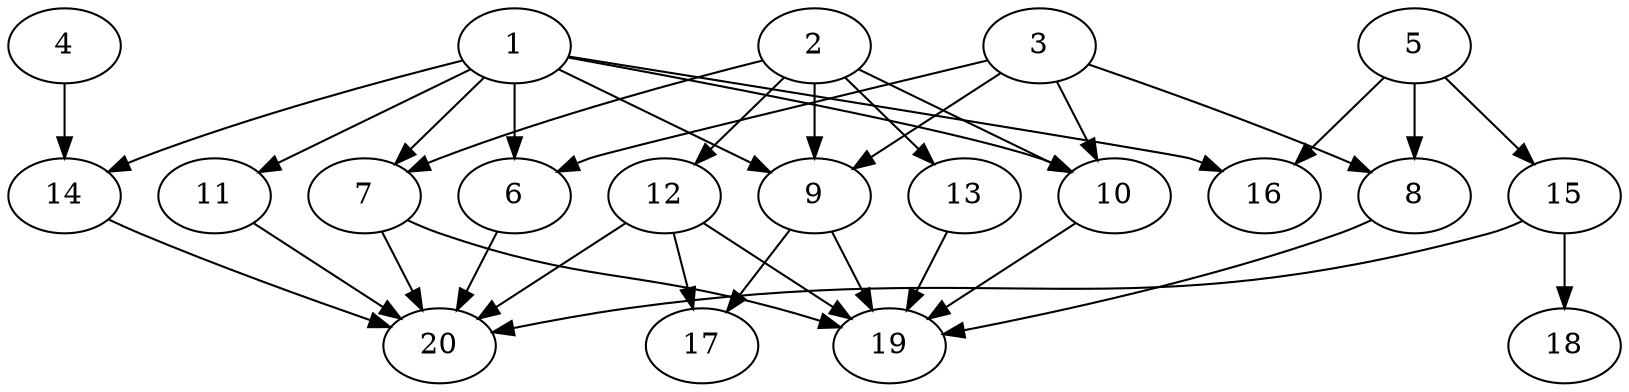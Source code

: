 // DAG automatically generated by daggen at Tue Aug  6 16:20:30 2019
// ./daggen --dot -n 20 --ccr 0.5 --fat 0.7 --regular 0.5 --density 0.6 --mindata 5242880 --maxdata 52428800 
digraph G {
  1 [size="56342528", alpha="0.11", expect_size="28171264"] 
  1 -> 6 [size ="28171264"]
  1 -> 7 [size ="28171264"]
  1 -> 9 [size ="28171264"]
  1 -> 10 [size ="28171264"]
  1 -> 11 [size ="28171264"]
  1 -> 14 [size ="28171264"]
  1 -> 16 [size ="28171264"]
  2 [size="11743232", alpha="0.04", expect_size="5871616"] 
  2 -> 7 [size ="5871616"]
  2 -> 9 [size ="5871616"]
  2 -> 10 [size ="5871616"]
  2 -> 12 [size ="5871616"]
  2 -> 13 [size ="5871616"]
  3 [size="21149696", alpha="0.13", expect_size="10574848"] 
  3 -> 6 [size ="10574848"]
  3 -> 8 [size ="10574848"]
  3 -> 9 [size ="10574848"]
  3 -> 10 [size ="10574848"]
  4 [size="40007680", alpha="0.15", expect_size="20003840"] 
  4 -> 14 [size ="20003840"]
  5 [size="54292480", alpha="0.06", expect_size="27146240"] 
  5 -> 8 [size ="27146240"]
  5 -> 15 [size ="27146240"]
  5 -> 16 [size ="27146240"]
  6 [size="28776448", alpha="0.12", expect_size="14388224"] 
  6 -> 20 [size ="14388224"]
  7 [size="85307392", alpha="0.07", expect_size="42653696"] 
  7 -> 19 [size ="42653696"]
  7 -> 20 [size ="42653696"]
  8 [size="16424960", alpha="0.20", expect_size="8212480"] 
  8 -> 19 [size ="8212480"]
  9 [size="59711488", alpha="0.06", expect_size="29855744"] 
  9 -> 17 [size ="29855744"]
  9 -> 19 [size ="29855744"]
  10 [size="58433536", alpha="0.05", expect_size="29216768"] 
  10 -> 19 [size ="29216768"]
  11 [size="88748032", alpha="0.08", expect_size="44374016"] 
  11 -> 20 [size ="44374016"]
  12 [size="46403584", alpha="0.11", expect_size="23201792"] 
  12 -> 17 [size ="23201792"]
  12 -> 19 [size ="23201792"]
  12 -> 20 [size ="23201792"]
  13 [size="66895872", alpha="0.08", expect_size="33447936"] 
  13 -> 19 [size ="33447936"]
  14 [size="31860736", alpha="0.18", expect_size="15930368"] 
  14 -> 20 [size ="15930368"]
  15 [size="101576704", alpha="0.20", expect_size="50788352"] 
  15 -> 18 [size ="50788352"]
  15 -> 20 [size ="50788352"]
  16 [size="37156864", alpha="0.00", expect_size="18578432"] 
  17 [size="91691008", alpha="0.06", expect_size="45845504"] 
  18 [size="28133376", alpha="0.07", expect_size="14066688"] 
  19 [size="25960448", alpha="0.06", expect_size="12980224"] 
  20 [size="55871488", alpha="0.08", expect_size="27935744"] 
}
